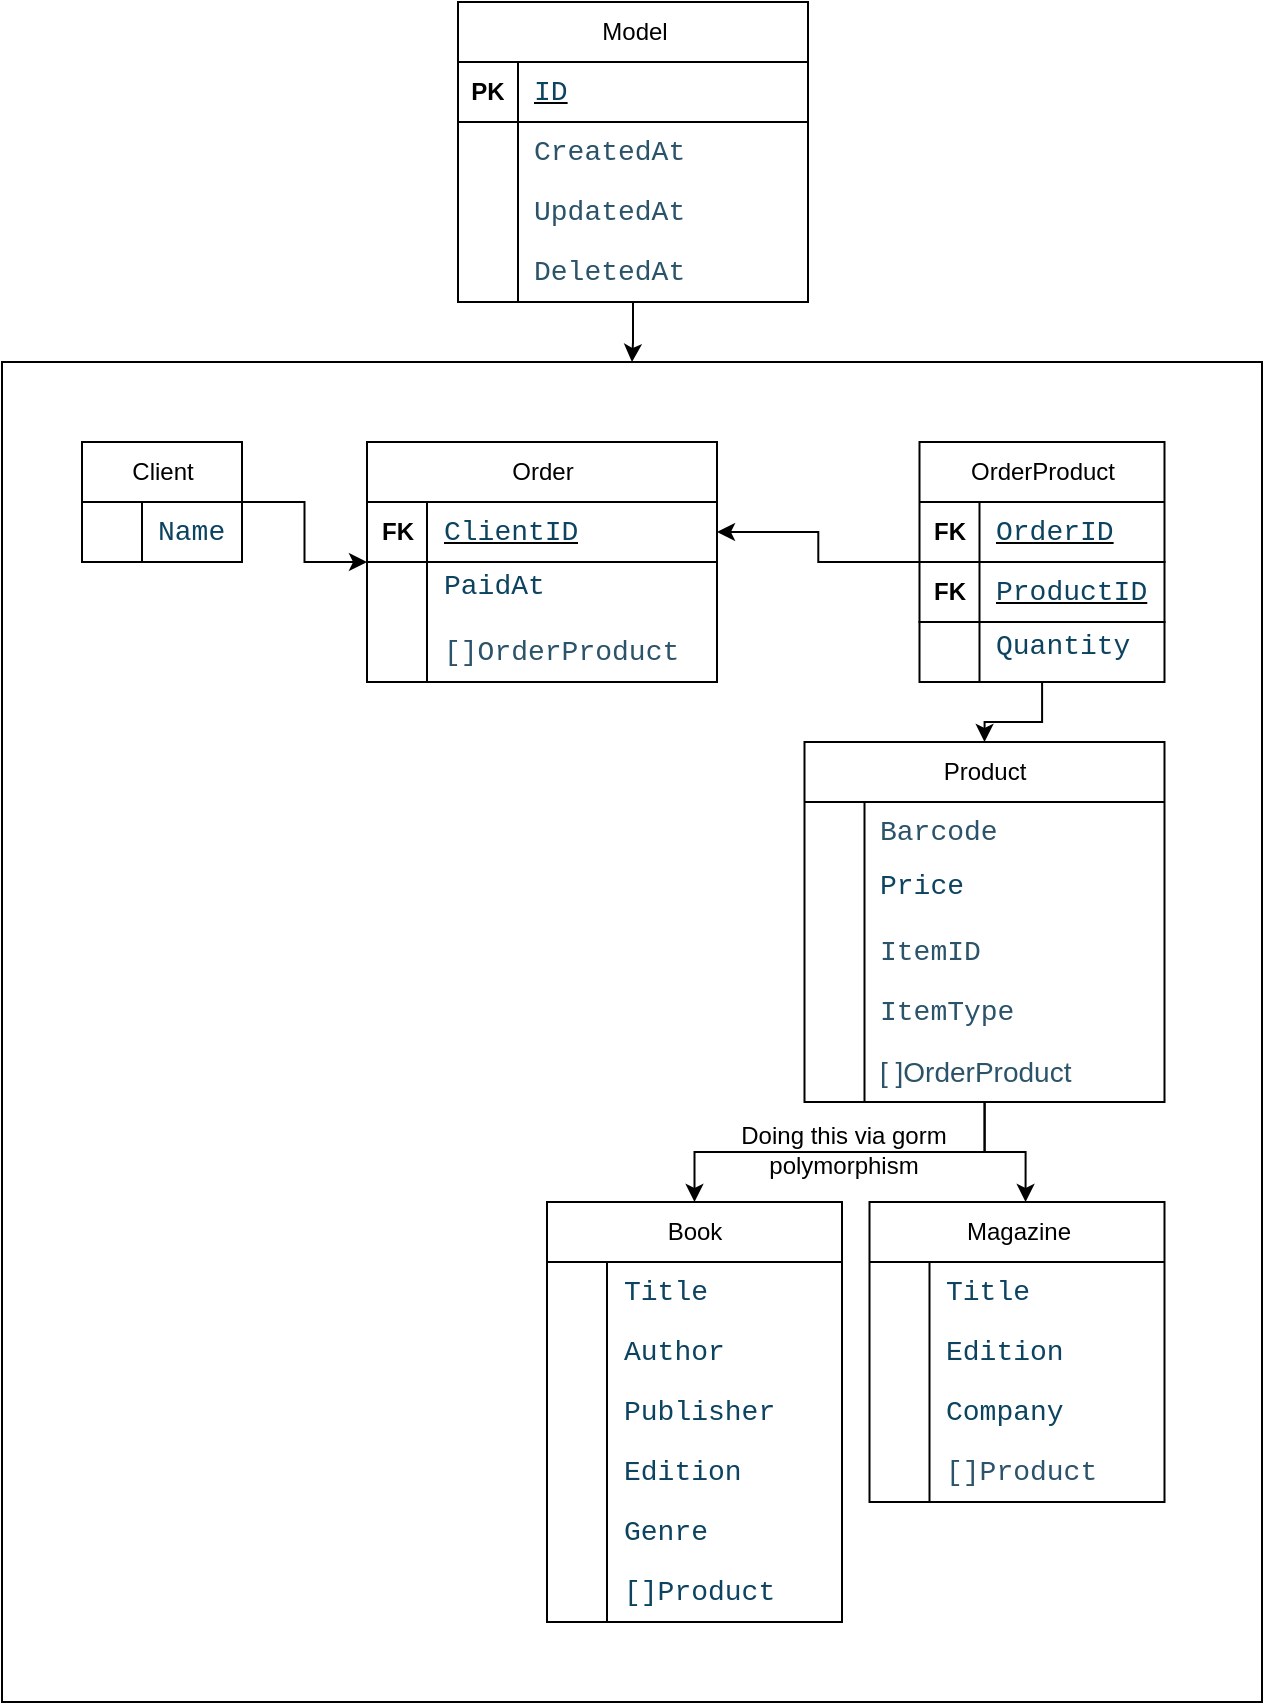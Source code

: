 <mxfile version="28.0.7">
  <diagram name="Page-1" id="Ct9idWwbH_BXz3LimVxh">
    <mxGraphModel grid="1" page="1" gridSize="10" guides="1" tooltips="1" connect="0" arrows="1" fold="1" pageScale="1" pageWidth="850" pageHeight="1100" math="0" shadow="0">
      <root>
        <mxCell id="0" />
        <mxCell id="1" parent="0" />
        <mxCell id="FSTvZLZT1JtWRTk_z4Pj-20" value="" style="rounded=0;whiteSpace=wrap;html=1;" vertex="1" parent="1">
          <mxGeometry x="110" y="220" width="630" height="670" as="geometry" />
        </mxCell>
        <mxCell id="L0QpSJm78Vm_rA86w4UC-133" style="edgeStyle=orthogonalEdgeStyle;rounded=0;orthogonalLoop=1;jettySize=auto;html=1;" edge="1" parent="1" source="L0QpSJm78Vm_rA86w4UC-2" target="L0QpSJm78Vm_rA86w4UC-62">
          <mxGeometry relative="1" as="geometry" />
        </mxCell>
        <mxCell id="L0QpSJm78Vm_rA86w4UC-2" value="&lt;span style=&quot;font-weight: 400; text-wrap-mode: wrap;&quot;&gt;Client&lt;/span&gt;" style="shape=table;startSize=30;container=1;collapsible=1;childLayout=tableLayout;fixedRows=1;rowLines=0;fontStyle=1;align=center;resizeLast=1;html=1;" vertex="1" parent="1">
          <mxGeometry x="150" y="260" width="80" height="60" as="geometry" />
        </mxCell>
        <mxCell id="L0QpSJm78Vm_rA86w4UC-6" value="" style="shape=tableRow;horizontal=0;startSize=0;swimlaneHead=0;swimlaneBody=0;fillColor=none;collapsible=0;dropTarget=0;points=[[0,0.5],[1,0.5]];portConstraint=eastwest;top=0;left=0;right=0;bottom=0;" vertex="1" parent="L0QpSJm78Vm_rA86w4UC-2">
          <mxGeometry y="30" width="80" height="30" as="geometry" />
        </mxCell>
        <mxCell id="L0QpSJm78Vm_rA86w4UC-7" value="" style="shape=partialRectangle;connectable=0;fillColor=none;top=0;left=0;bottom=0;right=0;editable=1;overflow=hidden;whiteSpace=wrap;html=1;" vertex="1" parent="L0QpSJm78Vm_rA86w4UC-6">
          <mxGeometry width="30" height="30" as="geometry">
            <mxRectangle width="30" height="30" as="alternateBounds" />
          </mxGeometry>
        </mxCell>
        <mxCell id="L0QpSJm78Vm_rA86w4UC-8" value="&lt;span&gt;&lt;span style=&quot;font-family: Consolas, &amp;quot;Courier New&amp;quot;, monospace; font-size: 14px; white-space: pre; color: rgb(156, 220, 254);&quot;&gt;&lt;font style=&quot;color: rgb(12, 67, 96);&quot;&gt;Name&lt;/font&gt;&lt;/span&gt;&lt;/span&gt;" style="shape=partialRectangle;connectable=0;fillColor=none;top=0;left=0;bottom=0;right=0;align=left;spacingLeft=6;overflow=hidden;whiteSpace=wrap;html=1;" vertex="1" parent="L0QpSJm78Vm_rA86w4UC-6">
          <mxGeometry x="30" width="50" height="30" as="geometry">
            <mxRectangle width="50" height="30" as="alternateBounds" />
          </mxGeometry>
        </mxCell>
        <mxCell id="nJIS8TTzF9_8jRbYI_bg-1" style="edgeStyle=orthogonalEdgeStyle;rounded=0;orthogonalLoop=1;jettySize=auto;html=1;" edge="1" parent="1" source="L0QpSJm78Vm_rA86w4UC-16" target="L0QpSJm78Vm_rA86w4UC-100">
          <mxGeometry relative="1" as="geometry" />
        </mxCell>
        <mxCell id="L0QpSJm78Vm_rA86w4UC-16" value="&lt;span style=&quot;font-weight: 400; text-wrap-mode: wrap;&quot;&gt;Product&lt;/span&gt;" style="shape=table;startSize=30;container=1;collapsible=1;childLayout=tableLayout;fixedRows=1;rowLines=0;fontStyle=1;align=center;resizeLast=1;html=1;" vertex="1" parent="1">
          <mxGeometry x="511.25" y="410" width="180" height="180.0" as="geometry" />
        </mxCell>
        <mxCell id="L0QpSJm78Vm_rA86w4UC-175" value="" style="shape=tableRow;horizontal=0;startSize=0;swimlaneHead=0;swimlaneBody=0;fillColor=none;collapsible=0;dropTarget=0;points=[[0,0.5],[1,0.5]];portConstraint=eastwest;top=0;left=0;right=0;bottom=0;" vertex="1" parent="L0QpSJm78Vm_rA86w4UC-16">
          <mxGeometry y="30" width="180" height="30" as="geometry" />
        </mxCell>
        <mxCell id="L0QpSJm78Vm_rA86w4UC-176" value="" style="shape=partialRectangle;connectable=0;fillColor=none;top=0;left=0;bottom=0;right=0;editable=1;overflow=hidden;whiteSpace=wrap;html=1;" vertex="1" parent="L0QpSJm78Vm_rA86w4UC-175">
          <mxGeometry width="30" height="30" as="geometry">
            <mxRectangle width="30" height="30" as="alternateBounds" />
          </mxGeometry>
        </mxCell>
        <mxCell id="L0QpSJm78Vm_rA86w4UC-177" value="&lt;div style=&quot;font-family: Consolas, &amp;quot;Courier New&amp;quot;, monospace; font-size: 14px; white-space: pre; line-height: 19px; --darkreader-inline-color: light-dark(#a6a199, #67625b);&quot; data-darkreader-inline-color=&quot;&quot;&gt;&lt;font style=&quot;color: light-dark(rgb(43, 83, 105), rgb(149, 196, 221));&quot;&gt;Barcode&lt;/font&gt;&lt;/div&gt;" style="shape=partialRectangle;connectable=0;fillColor=none;top=0;left=0;bottom=0;right=0;align=left;spacingLeft=6;overflow=hidden;whiteSpace=wrap;html=1;" vertex="1" parent="L0QpSJm78Vm_rA86w4UC-175">
          <mxGeometry x="30" width="150" height="30" as="geometry">
            <mxRectangle width="150" height="30" as="alternateBounds" />
          </mxGeometry>
        </mxCell>
        <mxCell id="P-bTkRn5wozF6rPiBzLM-10" value="" style="shape=tableRow;horizontal=0;startSize=0;swimlaneHead=0;swimlaneBody=0;fillColor=none;collapsible=0;dropTarget=0;points=[[0,0.5],[1,0.5]];portConstraint=eastwest;top=0;left=0;right=0;bottom=0;" vertex="1" parent="L0QpSJm78Vm_rA86w4UC-16">
          <mxGeometry y="60" width="180" height="30" as="geometry" />
        </mxCell>
        <mxCell id="P-bTkRn5wozF6rPiBzLM-11" value="" style="shape=partialRectangle;connectable=0;fillColor=none;top=0;left=0;bottom=0;right=0;editable=1;overflow=hidden;whiteSpace=wrap;html=1;" vertex="1" parent="P-bTkRn5wozF6rPiBzLM-10">
          <mxGeometry width="30" height="30" as="geometry">
            <mxRectangle width="30" height="30" as="alternateBounds" />
          </mxGeometry>
        </mxCell>
        <mxCell id="P-bTkRn5wozF6rPiBzLM-12" value="&lt;div style=&quot;font-family: Consolas, &amp;quot;Courier New&amp;quot;, monospace; font-size: 14px; white-space: pre; line-height: 19px; --darkreader-inline-color: light-dark(#a6a199, #67625b);&quot; data-darkreader-inline-color=&quot;&quot;&gt;&lt;span style=&quot;--darkreader-inline-color: light-dark(#6cd7c1, #025e4b);&quot; data-darkreader-inline-color=&quot;&quot;&gt;&lt;font style=&quot;color: rgb(12, 67, 96);&quot;&gt;Price&lt;/font&gt;&lt;/span&gt;&lt;/div&gt;&lt;div&gt;&lt;span style=&quot;--darkreader-inline-color: light-dark(#a27764, #9f7a6a);&quot; data-darkreader-inline-color=&quot;&quot;&gt;&lt;font style=&quot;color: light-dark(rgb(145, 93, 71), rgb(206, 145, 120));&quot;&gt;&lt;br&gt;&lt;/font&gt;&lt;/span&gt;&lt;/div&gt;" style="shape=partialRectangle;connectable=0;fillColor=none;top=0;left=0;bottom=0;right=0;align=left;spacingLeft=6;overflow=hidden;whiteSpace=wrap;html=1;" vertex="1" parent="P-bTkRn5wozF6rPiBzLM-10">
          <mxGeometry x="30" width="150" height="30" as="geometry">
            <mxRectangle width="150" height="30" as="alternateBounds" />
          </mxGeometry>
        </mxCell>
        <mxCell id="nJIS8TTzF9_8jRbYI_bg-10" value="" style="shape=tableRow;horizontal=0;startSize=0;swimlaneHead=0;swimlaneBody=0;fillColor=none;collapsible=0;dropTarget=0;points=[[0,0.5],[1,0.5]];portConstraint=eastwest;top=0;left=0;right=0;bottom=0;" vertex="1" parent="L0QpSJm78Vm_rA86w4UC-16">
          <mxGeometry y="90" width="180" height="30" as="geometry" />
        </mxCell>
        <mxCell id="nJIS8TTzF9_8jRbYI_bg-11" value="" style="shape=partialRectangle;connectable=0;fillColor=none;top=0;left=0;bottom=0;right=0;editable=1;overflow=hidden;whiteSpace=wrap;html=1;" vertex="1" parent="nJIS8TTzF9_8jRbYI_bg-10">
          <mxGeometry width="30" height="30" as="geometry">
            <mxRectangle width="30" height="30" as="alternateBounds" />
          </mxGeometry>
        </mxCell>
        <mxCell id="nJIS8TTzF9_8jRbYI_bg-12" value="&lt;div style=&quot;font-family: Consolas, &amp;quot;Courier New&amp;quot;, monospace; font-size: 14px; white-space: pre; line-height: 19px; --darkreader-inline-color: light-dark(#a6a199, #67625b);&quot; data-darkreader-inline-color=&quot;&quot;&gt;&lt;font style=&quot;color: light-dark(rgb(43, 83, 105), rgb(149, 196, 221));&quot;&gt;ItemID&lt;/font&gt;&lt;/div&gt;" style="shape=partialRectangle;connectable=0;fillColor=none;top=0;left=0;bottom=0;right=0;align=left;spacingLeft=6;overflow=hidden;whiteSpace=wrap;html=1;" vertex="1" parent="nJIS8TTzF9_8jRbYI_bg-10">
          <mxGeometry x="30" width="150" height="30" as="geometry">
            <mxRectangle width="150" height="30" as="alternateBounds" />
          </mxGeometry>
        </mxCell>
        <mxCell id="nJIS8TTzF9_8jRbYI_bg-13" value="" style="shape=tableRow;horizontal=0;startSize=0;swimlaneHead=0;swimlaneBody=0;fillColor=none;collapsible=0;dropTarget=0;points=[[0,0.5],[1,0.5]];portConstraint=eastwest;top=0;left=0;right=0;bottom=0;" vertex="1" parent="L0QpSJm78Vm_rA86w4UC-16">
          <mxGeometry y="120" width="180" height="30" as="geometry" />
        </mxCell>
        <mxCell id="nJIS8TTzF9_8jRbYI_bg-14" value="" style="shape=partialRectangle;connectable=0;fillColor=none;top=0;left=0;bottom=0;right=0;editable=1;overflow=hidden;whiteSpace=wrap;html=1;" vertex="1" parent="nJIS8TTzF9_8jRbYI_bg-13">
          <mxGeometry width="30" height="30" as="geometry">
            <mxRectangle width="30" height="30" as="alternateBounds" />
          </mxGeometry>
        </mxCell>
        <mxCell id="nJIS8TTzF9_8jRbYI_bg-15" value="&lt;div style=&quot;font-family: Consolas, &amp;quot;Courier New&amp;quot;, monospace; font-size: 14px; white-space: pre; line-height: 19px; --darkreader-inline-color: light-dark(#a6a199, #67625b);&quot; data-darkreader-inline-color=&quot;&quot;&gt;&lt;font style=&quot;color: light-dark(rgb(43, 83, 105), rgb(149, 196, 221));&quot;&gt;ItemType&lt;/font&gt;&lt;/div&gt;" style="shape=partialRectangle;connectable=0;fillColor=none;top=0;left=0;bottom=0;right=0;align=left;spacingLeft=6;overflow=hidden;whiteSpace=wrap;html=1;" vertex="1" parent="nJIS8TTzF9_8jRbYI_bg-13">
          <mxGeometry x="30" width="150" height="30" as="geometry">
            <mxRectangle width="150" height="30" as="alternateBounds" />
          </mxGeometry>
        </mxCell>
        <mxCell id="FSTvZLZT1JtWRTk_z4Pj-22" value="" style="shape=tableRow;horizontal=0;startSize=0;swimlaneHead=0;swimlaneBody=0;fillColor=none;collapsible=0;dropTarget=0;points=[[0,0.5],[1,0.5]];portConstraint=eastwest;top=0;left=0;right=0;bottom=0;" vertex="1" parent="L0QpSJm78Vm_rA86w4UC-16">
          <mxGeometry y="150" width="180" height="30" as="geometry" />
        </mxCell>
        <mxCell id="FSTvZLZT1JtWRTk_z4Pj-23" value="" style="shape=partialRectangle;connectable=0;fillColor=none;top=0;left=0;bottom=0;right=0;editable=1;overflow=hidden;whiteSpace=wrap;html=1;" vertex="1" parent="FSTvZLZT1JtWRTk_z4Pj-22">
          <mxGeometry width="30" height="30" as="geometry">
            <mxRectangle width="30" height="30" as="alternateBounds" />
          </mxGeometry>
        </mxCell>
        <mxCell id="FSTvZLZT1JtWRTk_z4Pj-24" value="&lt;font style=&quot;color: light-dark(rgb(43, 83, 105), rgb(149, 196, 221)); font-size: 14px;&quot;&gt;[ ]OrderProduct&lt;/font&gt;" style="shape=partialRectangle;connectable=0;fillColor=none;top=0;left=0;bottom=0;right=0;align=left;spacingLeft=6;overflow=hidden;whiteSpace=wrap;html=1;" vertex="1" parent="FSTvZLZT1JtWRTk_z4Pj-22">
          <mxGeometry x="30" width="150" height="30" as="geometry">
            <mxRectangle width="150" height="30" as="alternateBounds" />
          </mxGeometry>
        </mxCell>
        <mxCell id="L0QpSJm78Vm_rA86w4UC-137" style="edgeStyle=orthogonalEdgeStyle;rounded=0;orthogonalLoop=1;jettySize=auto;html=1;entryX=0.5;entryY=0;entryDx=0;entryDy=0;" edge="1" parent="1" source="L0QpSJm78Vm_rA86w4UC-26" target="L0QpSJm78Vm_rA86w4UC-16">
          <mxGeometry relative="1" as="geometry" />
        </mxCell>
        <mxCell id="L0QpSJm78Vm_rA86w4UC-173" style="edgeStyle=orthogonalEdgeStyle;rounded=0;orthogonalLoop=1;jettySize=auto;html=1;entryX=1;entryY=0.5;entryDx=0;entryDy=0;" edge="1" parent="1" source="L0QpSJm78Vm_rA86w4UC-26" target="L0QpSJm78Vm_rA86w4UC-69">
          <mxGeometry relative="1" as="geometry" />
        </mxCell>
        <mxCell id="L0QpSJm78Vm_rA86w4UC-26" value="&lt;span style=&quot;font-weight: 400; text-wrap-mode: wrap;&quot;&gt;OrderProduct&lt;/span&gt;" style="shape=table;startSize=30;container=1;collapsible=1;childLayout=tableLayout;fixedRows=1;rowLines=0;fontStyle=1;align=center;resizeLast=1;html=1;" vertex="1" parent="1">
          <mxGeometry x="568.75" y="260" width="122.5" height="120" as="geometry" />
        </mxCell>
        <mxCell id="L0QpSJm78Vm_rA86w4UC-138" value="" style="shape=tableRow;horizontal=0;startSize=0;swimlaneHead=0;swimlaneBody=0;fillColor=none;collapsible=0;dropTarget=0;points=[[0,0.5],[1,0.5]];portConstraint=eastwest;top=0;left=0;right=0;bottom=1;" vertex="1" parent="L0QpSJm78Vm_rA86w4UC-26">
          <mxGeometry y="30" width="122.5" height="30" as="geometry" />
        </mxCell>
        <mxCell id="L0QpSJm78Vm_rA86w4UC-139" value="FK" style="shape=partialRectangle;connectable=0;fillColor=none;top=0;left=0;bottom=0;right=0;fontStyle=1;overflow=hidden;whiteSpace=wrap;html=1;" vertex="1" parent="L0QpSJm78Vm_rA86w4UC-138">
          <mxGeometry width="30" height="30" as="geometry">
            <mxRectangle width="30" height="30" as="alternateBounds" />
          </mxGeometry>
        </mxCell>
        <mxCell id="L0QpSJm78Vm_rA86w4UC-140" value="&lt;span style=&quot;font-weight: normal;&quot;&gt;&lt;span style=&quot;font-family: Consolas, &amp;quot;Courier New&amp;quot;, monospace; font-size: 14px; white-space: pre; --darkreader-inline-bgcolor: light-dark(#ffffff, #060707);&quot; data-darkreader-inline-bgcolor=&quot;&quot;&gt;&lt;font style=&quot;color: rgb(12, 67, 96); --darkreader-inline-color: light-dark(#78a5bd, #466d81);&quot; data-darkreader-inline-color=&quot;&quot;&gt;OrderID&lt;/font&gt;&lt;/span&gt;&lt;/span&gt;" style="shape=partialRectangle;connectable=0;fillColor=none;top=0;left=0;bottom=0;right=0;align=left;spacingLeft=6;fontStyle=5;overflow=hidden;whiteSpace=wrap;html=1;" vertex="1" parent="L0QpSJm78Vm_rA86w4UC-138">
          <mxGeometry x="30" width="92.5" height="30" as="geometry">
            <mxRectangle width="92.5" height="30" as="alternateBounds" />
          </mxGeometry>
        </mxCell>
        <mxCell id="L0QpSJm78Vm_rA86w4UC-142" value="" style="shape=tableRow;horizontal=0;startSize=0;swimlaneHead=0;swimlaneBody=0;fillColor=none;collapsible=0;dropTarget=0;points=[[0,0.5],[1,0.5]];portConstraint=eastwest;top=0;left=0;right=0;bottom=1;" vertex="1" parent="L0QpSJm78Vm_rA86w4UC-26">
          <mxGeometry y="60" width="122.5" height="30" as="geometry" />
        </mxCell>
        <mxCell id="L0QpSJm78Vm_rA86w4UC-143" value="FK" style="shape=partialRectangle;connectable=0;fillColor=none;top=0;left=0;bottom=0;right=0;fontStyle=1;overflow=hidden;whiteSpace=wrap;html=1;" vertex="1" parent="L0QpSJm78Vm_rA86w4UC-142">
          <mxGeometry width="30" height="30" as="geometry">
            <mxRectangle width="30" height="30" as="alternateBounds" />
          </mxGeometry>
        </mxCell>
        <mxCell id="L0QpSJm78Vm_rA86w4UC-144" value="&lt;span style=&quot;font-weight: normal;&quot;&gt;&lt;span style=&quot;font-family: Consolas, &amp;quot;Courier New&amp;quot;, monospace; font-size: 14px; white-space: pre; --darkreader-inline-bgcolor: light-dark(#ffffff, #060707);&quot; data-darkreader-inline-bgcolor=&quot;&quot;&gt;&lt;font style=&quot;color: rgb(12, 67, 96); --darkreader-inline-color: light-dark(#78a5bd, #466d81);&quot; data-darkreader-inline-color=&quot;&quot;&gt;ProductID&lt;/font&gt;&lt;/span&gt;&lt;/span&gt;" style="shape=partialRectangle;connectable=0;fillColor=none;top=0;left=0;bottom=0;right=0;align=left;spacingLeft=6;fontStyle=5;overflow=hidden;whiteSpace=wrap;html=1;" vertex="1" parent="L0QpSJm78Vm_rA86w4UC-142">
          <mxGeometry x="30" width="92.5" height="30" as="geometry">
            <mxRectangle width="92.5" height="30" as="alternateBounds" />
          </mxGeometry>
        </mxCell>
        <mxCell id="L0QpSJm78Vm_rA86w4UC-30" value="" style="shape=tableRow;horizontal=0;startSize=0;swimlaneHead=0;swimlaneBody=0;fillColor=none;collapsible=0;dropTarget=0;points=[[0,0.5],[1,0.5]];portConstraint=eastwest;top=0;left=0;right=0;bottom=0;" vertex="1" parent="L0QpSJm78Vm_rA86w4UC-26">
          <mxGeometry y="90" width="122.5" height="30" as="geometry" />
        </mxCell>
        <mxCell id="L0QpSJm78Vm_rA86w4UC-31" value="" style="shape=partialRectangle;connectable=0;fillColor=none;top=0;left=0;bottom=0;right=0;editable=1;overflow=hidden;whiteSpace=wrap;html=1;" vertex="1" parent="L0QpSJm78Vm_rA86w4UC-30">
          <mxGeometry width="30" height="30" as="geometry">
            <mxRectangle width="30" height="30" as="alternateBounds" />
          </mxGeometry>
        </mxCell>
        <mxCell id="L0QpSJm78Vm_rA86w4UC-32" value="&lt;div style=&quot;font-family: Consolas, &amp;quot;Courier New&amp;quot;, monospace; font-size: 14px; white-space: pre; line-height: 19px; --darkreader-inline-color: light-dark(#a6a199, #67625b);&quot; data-darkreader-inline-color=&quot;&quot;&gt;&lt;font style=&quot;color: rgb(12, 67, 96);&quot;&gt;Quantity&lt;/font&gt;&lt;/div&gt;&lt;div&gt;&lt;span style=&quot;--darkreader-inline-color: light-dark(#a27764, #9f7a6a);&quot; data-darkreader-inline-color=&quot;&quot;&gt;&lt;font style=&quot;color: light-dark(rgb(145, 93, 71), rgb(206, 145, 120));&quot;&gt;&lt;br&gt;&lt;/font&gt;&lt;/span&gt;&lt;/div&gt;" style="shape=partialRectangle;connectable=0;fillColor=none;top=0;left=0;bottom=0;right=0;align=left;spacingLeft=6;overflow=hidden;whiteSpace=wrap;html=1;" vertex="1" parent="L0QpSJm78Vm_rA86w4UC-30">
          <mxGeometry x="30" width="92.5" height="30" as="geometry">
            <mxRectangle width="92.5" height="30" as="alternateBounds" />
          </mxGeometry>
        </mxCell>
        <mxCell id="L0QpSJm78Vm_rA86w4UC-62" value="&lt;span style=&quot;font-weight: 400; text-wrap-mode: wrap;&quot;&gt;Order&lt;/span&gt;" style="shape=table;startSize=30;container=1;collapsible=1;childLayout=tableLayout;fixedRows=1;rowLines=0;fontStyle=1;align=center;resizeLast=1;html=1;" vertex="1" parent="1">
          <mxGeometry x="292.5" y="260" width="175" height="120" as="geometry" />
        </mxCell>
        <mxCell id="L0QpSJm78Vm_rA86w4UC-69" value="" style="shape=tableRow;horizontal=0;startSize=0;swimlaneHead=0;swimlaneBody=0;fillColor=none;collapsible=0;dropTarget=0;points=[[0,0.5],[1,0.5]];portConstraint=eastwest;top=0;left=0;right=0;bottom=1;" vertex="1" parent="L0QpSJm78Vm_rA86w4UC-62">
          <mxGeometry y="30" width="175" height="30" as="geometry" />
        </mxCell>
        <mxCell id="L0QpSJm78Vm_rA86w4UC-70" value="FK" style="shape=partialRectangle;connectable=0;fillColor=none;top=0;left=0;bottom=0;right=0;fontStyle=1;overflow=hidden;whiteSpace=wrap;html=1;" vertex="1" parent="L0QpSJm78Vm_rA86w4UC-69">
          <mxGeometry width="30" height="30" as="geometry">
            <mxRectangle width="30" height="30" as="alternateBounds" />
          </mxGeometry>
        </mxCell>
        <mxCell id="L0QpSJm78Vm_rA86w4UC-71" value="&lt;span style=&quot;font-weight: normal;&quot;&gt;&lt;span style=&quot;font-family: Consolas, &amp;quot;Courier New&amp;quot;, monospace; font-size: 14px; white-space: pre; --darkreader-inline-bgcolor: light-dark(#ffffff, #060707);&quot; data-darkreader-inline-bgcolor=&quot;&quot;&gt;&lt;font style=&quot;color: rgb(12, 67, 96); --darkreader-inline-color: light-dark(#78a5bd, #466d81);&quot; data-darkreader-inline-color=&quot;&quot;&gt;ClientID&lt;/font&gt;&lt;/span&gt;&lt;/span&gt;" style="shape=partialRectangle;connectable=0;fillColor=none;top=0;left=0;bottom=0;right=0;align=left;spacingLeft=6;fontStyle=5;overflow=hidden;whiteSpace=wrap;html=1;" vertex="1" parent="L0QpSJm78Vm_rA86w4UC-69">
          <mxGeometry x="30" width="145" height="30" as="geometry">
            <mxRectangle width="145" height="30" as="alternateBounds" />
          </mxGeometry>
        </mxCell>
        <mxCell id="L0QpSJm78Vm_rA86w4UC-75" value="" style="shape=tableRow;horizontal=0;startSize=0;swimlaneHead=0;swimlaneBody=0;fillColor=none;collapsible=0;dropTarget=0;points=[[0,0.5],[1,0.5]];portConstraint=eastwest;top=0;left=0;right=0;bottom=0;" vertex="1" parent="L0QpSJm78Vm_rA86w4UC-62">
          <mxGeometry y="60" width="175" height="30" as="geometry" />
        </mxCell>
        <mxCell id="L0QpSJm78Vm_rA86w4UC-76" value="" style="shape=partialRectangle;connectable=0;fillColor=none;top=0;left=0;bottom=0;right=0;editable=1;overflow=hidden;whiteSpace=wrap;html=1;" vertex="1" parent="L0QpSJm78Vm_rA86w4UC-75">
          <mxGeometry width="30" height="30" as="geometry">
            <mxRectangle width="30" height="30" as="alternateBounds" />
          </mxGeometry>
        </mxCell>
        <mxCell id="L0QpSJm78Vm_rA86w4UC-77" value="&lt;div style=&quot;font-family: Consolas, &amp;quot;Courier New&amp;quot;, monospace; font-size: 14px; white-space: pre; line-height: 19px; --darkreader-inline-color: light-dark(#a6a199, #67625b);&quot; data-darkreader-inline-color=&quot;&quot;&gt;&lt;font style=&quot;color: rgb(12, 67, 96);&quot;&gt;PaidAt&lt;/font&gt;&lt;/div&gt;&lt;div&gt;&lt;span style=&quot;--darkreader-inline-color: light-dark(#a27764, #9f7a6a);&quot; data-darkreader-inline-color=&quot;&quot;&gt;&lt;font style=&quot;color: light-dark(rgb(145, 93, 71), rgb(206, 145, 120));&quot;&gt;&lt;br&gt;&lt;/font&gt;&lt;/span&gt;&lt;/div&gt;" style="shape=partialRectangle;connectable=0;fillColor=none;top=0;left=0;bottom=0;right=0;align=left;spacingLeft=6;overflow=hidden;whiteSpace=wrap;html=1;" vertex="1" parent="L0QpSJm78Vm_rA86w4UC-75">
          <mxGeometry x="30" width="145" height="30" as="geometry">
            <mxRectangle width="145" height="30" as="alternateBounds" />
          </mxGeometry>
        </mxCell>
        <mxCell id="nJIS8TTzF9_8jRbYI_bg-49" value="" style="shape=tableRow;horizontal=0;startSize=0;swimlaneHead=0;swimlaneBody=0;fillColor=none;collapsible=0;dropTarget=0;points=[[0,0.5],[1,0.5]];portConstraint=eastwest;top=0;left=0;right=0;bottom=0;" vertex="1" parent="L0QpSJm78Vm_rA86w4UC-62">
          <mxGeometry y="90" width="175" height="30" as="geometry" />
        </mxCell>
        <mxCell id="nJIS8TTzF9_8jRbYI_bg-50" value="" style="shape=partialRectangle;connectable=0;fillColor=none;top=0;left=0;bottom=0;right=0;editable=1;overflow=hidden;whiteSpace=wrap;html=1;" vertex="1" parent="nJIS8TTzF9_8jRbYI_bg-49">
          <mxGeometry width="30" height="30" as="geometry">
            <mxRectangle width="30" height="30" as="alternateBounds" />
          </mxGeometry>
        </mxCell>
        <mxCell id="nJIS8TTzF9_8jRbYI_bg-51" value="&lt;div style=&quot;font-family: Consolas, &amp;quot;Courier New&amp;quot;, monospace; font-size: 14px; white-space: pre; line-height: 19px; --darkreader-inline-color: light-dark(#a6a199, #67625b);&quot; data-darkreader-inline-color=&quot;&quot;&gt;&lt;font style=&quot;color: light-dark(rgb(43, 83, 105), rgb(149, 196, 221));&quot;&gt;[]OrderProduct&lt;/font&gt;&lt;/div&gt;" style="shape=partialRectangle;connectable=0;fillColor=none;top=0;left=0;bottom=0;right=0;align=left;spacingLeft=6;overflow=hidden;whiteSpace=wrap;html=1;" vertex="1" parent="nJIS8TTzF9_8jRbYI_bg-49">
          <mxGeometry x="30" width="145" height="30" as="geometry">
            <mxRectangle width="145" height="30" as="alternateBounds" />
          </mxGeometry>
        </mxCell>
        <mxCell id="L0QpSJm78Vm_rA86w4UC-100" value="&lt;span style=&quot;font-weight: 400; text-wrap-mode: wrap;&quot;&gt;Book&lt;/span&gt;" style="shape=table;startSize=30;container=1;collapsible=1;childLayout=tableLayout;fixedRows=1;rowLines=0;fontStyle=1;align=center;resizeLast=1;html=1;" vertex="1" parent="1">
          <mxGeometry x="382.5" y="640" width="147.5" height="210" as="geometry" />
        </mxCell>
        <mxCell id="L0QpSJm78Vm_rA86w4UC-107" value="" style="shape=tableRow;horizontal=0;startSize=0;swimlaneHead=0;swimlaneBody=0;fillColor=none;collapsible=0;dropTarget=0;points=[[0,0.5],[1,0.5]];portConstraint=eastwest;top=0;left=0;right=0;bottom=0;" vertex="1" parent="L0QpSJm78Vm_rA86w4UC-100">
          <mxGeometry y="30" width="147.5" height="30" as="geometry" />
        </mxCell>
        <mxCell id="L0QpSJm78Vm_rA86w4UC-108" value="" style="shape=partialRectangle;connectable=0;fillColor=none;top=0;left=0;bottom=0;right=0;editable=1;overflow=hidden;whiteSpace=wrap;html=1;" vertex="1" parent="L0QpSJm78Vm_rA86w4UC-107">
          <mxGeometry width="30" height="30" as="geometry">
            <mxRectangle width="30" height="30" as="alternateBounds" />
          </mxGeometry>
        </mxCell>
        <mxCell id="L0QpSJm78Vm_rA86w4UC-109" value="&lt;span&gt;&lt;span style=&quot;font-family: Consolas, &amp;quot;Courier New&amp;quot;, monospace; font-size: 14px; white-space: pre; color: rgb(156, 220, 254);&quot;&gt;&lt;font style=&quot;color: rgb(12, 67, 96);&quot;&gt;Title&lt;/font&gt;&lt;/span&gt;&lt;/span&gt;" style="shape=partialRectangle;connectable=0;fillColor=none;top=0;left=0;bottom=0;right=0;align=left;spacingLeft=6;overflow=hidden;whiteSpace=wrap;html=1;" vertex="1" parent="L0QpSJm78Vm_rA86w4UC-107">
          <mxGeometry x="30" width="117.5" height="30" as="geometry">
            <mxRectangle width="117.5" height="30" as="alternateBounds" />
          </mxGeometry>
        </mxCell>
        <mxCell id="P-bTkRn5wozF6rPiBzLM-1" value="" style="shape=tableRow;horizontal=0;startSize=0;swimlaneHead=0;swimlaneBody=0;fillColor=none;collapsible=0;dropTarget=0;points=[[0,0.5],[1,0.5]];portConstraint=eastwest;top=0;left=0;right=0;bottom=0;" vertex="1" parent="L0QpSJm78Vm_rA86w4UC-100">
          <mxGeometry y="60" width="147.5" height="30" as="geometry" />
        </mxCell>
        <mxCell id="P-bTkRn5wozF6rPiBzLM-2" value="" style="shape=partialRectangle;connectable=0;fillColor=none;top=0;left=0;bottom=0;right=0;editable=1;overflow=hidden;whiteSpace=wrap;html=1;" vertex="1" parent="P-bTkRn5wozF6rPiBzLM-1">
          <mxGeometry width="30" height="30" as="geometry">
            <mxRectangle width="30" height="30" as="alternateBounds" />
          </mxGeometry>
        </mxCell>
        <mxCell id="P-bTkRn5wozF6rPiBzLM-3" value="&lt;span&gt;&lt;span style=&quot;font-family: Consolas, &amp;quot;Courier New&amp;quot;, monospace; font-size: 14px; white-space: pre; color: rgb(156, 220, 254);&quot;&gt;&lt;font style=&quot;color: rgb(12, 67, 96);&quot;&gt;Author&lt;/font&gt;&lt;/span&gt;&lt;/span&gt;" style="shape=partialRectangle;connectable=0;fillColor=none;top=0;left=0;bottom=0;right=0;align=left;spacingLeft=6;overflow=hidden;whiteSpace=wrap;html=1;" vertex="1" parent="P-bTkRn5wozF6rPiBzLM-1">
          <mxGeometry x="30" width="117.5" height="30" as="geometry">
            <mxRectangle width="117.5" height="30" as="alternateBounds" />
          </mxGeometry>
        </mxCell>
        <mxCell id="L0QpSJm78Vm_rA86w4UC-188" value="" style="shape=tableRow;horizontal=0;startSize=0;swimlaneHead=0;swimlaneBody=0;fillColor=none;collapsible=0;dropTarget=0;points=[[0,0.5],[1,0.5]];portConstraint=eastwest;top=0;left=0;right=0;bottom=0;" vertex="1" parent="L0QpSJm78Vm_rA86w4UC-100">
          <mxGeometry y="90" width="147.5" height="30" as="geometry" />
        </mxCell>
        <mxCell id="L0QpSJm78Vm_rA86w4UC-189" value="" style="shape=partialRectangle;connectable=0;fillColor=none;top=0;left=0;bottom=0;right=0;editable=1;overflow=hidden;whiteSpace=wrap;html=1;" vertex="1" parent="L0QpSJm78Vm_rA86w4UC-188">
          <mxGeometry width="30" height="30" as="geometry">
            <mxRectangle width="30" height="30" as="alternateBounds" />
          </mxGeometry>
        </mxCell>
        <mxCell id="L0QpSJm78Vm_rA86w4UC-190" value="&lt;span&gt;&lt;span style=&quot;font-family: Consolas, &amp;quot;Courier New&amp;quot;, monospace; font-size: 14px; white-space: pre; color: rgb(156, 220, 254);&quot;&gt;&lt;font style=&quot;color: rgb(12, 67, 96);&quot;&gt;Publisher&lt;/font&gt;&lt;/span&gt;&lt;/span&gt;" style="shape=partialRectangle;connectable=0;fillColor=none;top=0;left=0;bottom=0;right=0;align=left;spacingLeft=6;overflow=hidden;whiteSpace=wrap;html=1;" vertex="1" parent="L0QpSJm78Vm_rA86w4UC-188">
          <mxGeometry x="30" width="117.5" height="30" as="geometry">
            <mxRectangle width="117.5" height="30" as="alternateBounds" />
          </mxGeometry>
        </mxCell>
        <mxCell id="nJIS8TTzF9_8jRbYI_bg-6" value="" style="shape=tableRow;horizontal=0;startSize=0;swimlaneHead=0;swimlaneBody=0;fillColor=none;collapsible=0;dropTarget=0;points=[[0,0.5],[1,0.5]];portConstraint=eastwest;top=0;left=0;right=0;bottom=0;" vertex="1" parent="L0QpSJm78Vm_rA86w4UC-100">
          <mxGeometry y="120" width="147.5" height="30" as="geometry" />
        </mxCell>
        <mxCell id="nJIS8TTzF9_8jRbYI_bg-7" value="" style="shape=partialRectangle;connectable=0;fillColor=none;top=0;left=0;bottom=0;right=0;editable=1;overflow=hidden;whiteSpace=wrap;html=1;" vertex="1" parent="nJIS8TTzF9_8jRbYI_bg-6">
          <mxGeometry width="30" height="30" as="geometry">
            <mxRectangle width="30" height="30" as="alternateBounds" />
          </mxGeometry>
        </mxCell>
        <mxCell id="nJIS8TTzF9_8jRbYI_bg-8" value="&lt;span&gt;&lt;span style=&quot;font-family: Consolas, &amp;quot;Courier New&amp;quot;, monospace; font-size: 14px; white-space: pre; color: rgb(156, 220, 254);&quot;&gt;&lt;font style=&quot;color: rgb(12, 67, 96);&quot;&gt;Edition&lt;/font&gt;&lt;/span&gt;&lt;/span&gt;" style="shape=partialRectangle;connectable=0;fillColor=none;top=0;left=0;bottom=0;right=0;align=left;spacingLeft=6;overflow=hidden;whiteSpace=wrap;html=1;" vertex="1" parent="nJIS8TTzF9_8jRbYI_bg-6">
          <mxGeometry x="30" width="117.5" height="30" as="geometry">
            <mxRectangle width="117.5" height="30" as="alternateBounds" />
          </mxGeometry>
        </mxCell>
        <mxCell id="L0QpSJm78Vm_rA86w4UC-194" value="" style="shape=tableRow;horizontal=0;startSize=0;swimlaneHead=0;swimlaneBody=0;fillColor=none;collapsible=0;dropTarget=0;points=[[0,0.5],[1,0.5]];portConstraint=eastwest;top=0;left=0;right=0;bottom=0;" vertex="1" parent="L0QpSJm78Vm_rA86w4UC-100">
          <mxGeometry y="150" width="147.5" height="30" as="geometry" />
        </mxCell>
        <mxCell id="L0QpSJm78Vm_rA86w4UC-195" value="" style="shape=partialRectangle;connectable=0;fillColor=none;top=0;left=0;bottom=0;right=0;editable=1;overflow=hidden;whiteSpace=wrap;html=1;" vertex="1" parent="L0QpSJm78Vm_rA86w4UC-194">
          <mxGeometry width="30" height="30" as="geometry">
            <mxRectangle width="30" height="30" as="alternateBounds" />
          </mxGeometry>
        </mxCell>
        <mxCell id="L0QpSJm78Vm_rA86w4UC-196" value="&lt;span&gt;&lt;span style=&quot;font-family: Consolas, &amp;quot;Courier New&amp;quot;, monospace; font-size: 14px; white-space: pre; color: rgb(156, 220, 254);&quot;&gt;&lt;font style=&quot;color: rgb(12, 67, 96);&quot;&gt;Genre&lt;/font&gt;&lt;/span&gt;&lt;/span&gt;" style="shape=partialRectangle;connectable=0;fillColor=none;top=0;left=0;bottom=0;right=0;align=left;spacingLeft=6;overflow=hidden;whiteSpace=wrap;html=1;" vertex="1" parent="L0QpSJm78Vm_rA86w4UC-194">
          <mxGeometry x="30" width="117.5" height="30" as="geometry">
            <mxRectangle width="117.5" height="30" as="alternateBounds" />
          </mxGeometry>
        </mxCell>
        <mxCell id="nJIS8TTzF9_8jRbYI_bg-16" value="" style="shape=tableRow;horizontal=0;startSize=0;swimlaneHead=0;swimlaneBody=0;fillColor=none;collapsible=0;dropTarget=0;points=[[0,0.5],[1,0.5]];portConstraint=eastwest;top=0;left=0;right=0;bottom=0;" vertex="1" parent="L0QpSJm78Vm_rA86w4UC-100">
          <mxGeometry y="180" width="147.5" height="30" as="geometry" />
        </mxCell>
        <mxCell id="nJIS8TTzF9_8jRbYI_bg-17" value="" style="shape=partialRectangle;connectable=0;fillColor=none;top=0;left=0;bottom=0;right=0;editable=1;overflow=hidden;whiteSpace=wrap;html=1;" vertex="1" parent="nJIS8TTzF9_8jRbYI_bg-16">
          <mxGeometry width="30" height="30" as="geometry">
            <mxRectangle width="30" height="30" as="alternateBounds" />
          </mxGeometry>
        </mxCell>
        <mxCell id="nJIS8TTzF9_8jRbYI_bg-18" value="&lt;span&gt;&lt;span style=&quot;font-family: Consolas, &amp;quot;Courier New&amp;quot;, monospace; font-size: 14px; white-space: pre; color: rgb(156, 220, 254);&quot;&gt;&lt;font style=&quot;color: rgb(12, 67, 96);&quot;&gt;[]Product&lt;/font&gt;&lt;/span&gt;&lt;/span&gt;" style="shape=partialRectangle;connectable=0;fillColor=none;top=0;left=0;bottom=0;right=0;align=left;spacingLeft=6;overflow=hidden;whiteSpace=wrap;html=1;" vertex="1" parent="nJIS8TTzF9_8jRbYI_bg-16">
          <mxGeometry x="30" width="117.5" height="30" as="geometry">
            <mxRectangle width="117.5" height="30" as="alternateBounds" />
          </mxGeometry>
        </mxCell>
        <mxCell id="L0QpSJm78Vm_rA86w4UC-178" value="&lt;span style=&quot;font-weight: 400; text-wrap-mode: wrap;&quot;&gt;Magazine&lt;/span&gt;" style="shape=table;startSize=30;container=1;collapsible=1;childLayout=tableLayout;fixedRows=1;rowLines=0;fontStyle=1;align=center;resizeLast=1;html=1;" vertex="1" parent="1">
          <mxGeometry x="543.75" y="640" width="147.5" height="150" as="geometry" />
        </mxCell>
        <mxCell id="L0QpSJm78Vm_rA86w4UC-185" value="" style="shape=tableRow;horizontal=0;startSize=0;swimlaneHead=0;swimlaneBody=0;fillColor=none;collapsible=0;dropTarget=0;points=[[0,0.5],[1,0.5]];portConstraint=eastwest;top=0;left=0;right=0;bottom=0;" vertex="1" parent="L0QpSJm78Vm_rA86w4UC-178">
          <mxGeometry y="30" width="147.5" height="30" as="geometry" />
        </mxCell>
        <mxCell id="L0QpSJm78Vm_rA86w4UC-186" value="" style="shape=partialRectangle;connectable=0;fillColor=none;top=0;left=0;bottom=0;right=0;editable=1;overflow=hidden;whiteSpace=wrap;html=1;" vertex="1" parent="L0QpSJm78Vm_rA86w4UC-185">
          <mxGeometry width="30" height="30" as="geometry">
            <mxRectangle width="30" height="30" as="alternateBounds" />
          </mxGeometry>
        </mxCell>
        <mxCell id="L0QpSJm78Vm_rA86w4UC-187" value="&lt;span&gt;&lt;span style=&quot;font-family: Consolas, &amp;quot;Courier New&amp;quot;, monospace; font-size: 14px; white-space: pre; color: rgb(156, 220, 254);&quot;&gt;&lt;font style=&quot;color: rgb(12, 67, 96);&quot;&gt;Title&lt;/font&gt;&lt;/span&gt;&lt;/span&gt;" style="shape=partialRectangle;connectable=0;fillColor=none;top=0;left=0;bottom=0;right=0;align=left;spacingLeft=6;overflow=hidden;whiteSpace=wrap;html=1;" vertex="1" parent="L0QpSJm78Vm_rA86w4UC-185">
          <mxGeometry x="30" width="117.5" height="30" as="geometry">
            <mxRectangle width="117.5" height="30" as="alternateBounds" />
          </mxGeometry>
        </mxCell>
        <mxCell id="P-bTkRn5wozF6rPiBzLM-4" value="" style="shape=tableRow;horizontal=0;startSize=0;swimlaneHead=0;swimlaneBody=0;fillColor=none;collapsible=0;dropTarget=0;points=[[0,0.5],[1,0.5]];portConstraint=eastwest;top=0;left=0;right=0;bottom=0;" vertex="1" parent="L0QpSJm78Vm_rA86w4UC-178">
          <mxGeometry y="60" width="147.5" height="30" as="geometry" />
        </mxCell>
        <mxCell id="P-bTkRn5wozF6rPiBzLM-5" value="" style="shape=partialRectangle;connectable=0;fillColor=none;top=0;left=0;bottom=0;right=0;editable=1;overflow=hidden;whiteSpace=wrap;html=1;" vertex="1" parent="P-bTkRn5wozF6rPiBzLM-4">
          <mxGeometry width="30" height="30" as="geometry">
            <mxRectangle width="30" height="30" as="alternateBounds" />
          </mxGeometry>
        </mxCell>
        <mxCell id="P-bTkRn5wozF6rPiBzLM-6" value="&lt;span&gt;&lt;span style=&quot;font-family: Consolas, &amp;quot;Courier New&amp;quot;, monospace; font-size: 14px; white-space: pre; color: rgb(156, 220, 254);&quot;&gt;&lt;font style=&quot;color: rgb(12, 67, 96);&quot;&gt;Edition&lt;/font&gt;&lt;/span&gt;&lt;/span&gt;" style="shape=partialRectangle;connectable=0;fillColor=none;top=0;left=0;bottom=0;right=0;align=left;spacingLeft=6;overflow=hidden;whiteSpace=wrap;html=1;" vertex="1" parent="P-bTkRn5wozF6rPiBzLM-4">
          <mxGeometry x="30" width="117.5" height="30" as="geometry">
            <mxRectangle width="117.5" height="30" as="alternateBounds" />
          </mxGeometry>
        </mxCell>
        <mxCell id="P-bTkRn5wozF6rPiBzLM-7" value="" style="shape=tableRow;horizontal=0;startSize=0;swimlaneHead=0;swimlaneBody=0;fillColor=none;collapsible=0;dropTarget=0;points=[[0,0.5],[1,0.5]];portConstraint=eastwest;top=0;left=0;right=0;bottom=0;" vertex="1" parent="L0QpSJm78Vm_rA86w4UC-178">
          <mxGeometry y="90" width="147.5" height="30" as="geometry" />
        </mxCell>
        <mxCell id="P-bTkRn5wozF6rPiBzLM-8" value="" style="shape=partialRectangle;connectable=0;fillColor=none;top=0;left=0;bottom=0;right=0;editable=1;overflow=hidden;whiteSpace=wrap;html=1;" vertex="1" parent="P-bTkRn5wozF6rPiBzLM-7">
          <mxGeometry width="30" height="30" as="geometry">
            <mxRectangle width="30" height="30" as="alternateBounds" />
          </mxGeometry>
        </mxCell>
        <mxCell id="P-bTkRn5wozF6rPiBzLM-9" value="&lt;span&gt;&lt;span style=&quot;font-family: Consolas, &amp;quot;Courier New&amp;quot;, monospace; font-size: 14px; white-space: pre; color: rgb(156, 220, 254);&quot;&gt;&lt;font style=&quot;color: rgb(12, 67, 96);&quot;&gt;Company&lt;/font&gt;&lt;/span&gt;&lt;/span&gt;" style="shape=partialRectangle;connectable=0;fillColor=none;top=0;left=0;bottom=0;right=0;align=left;spacingLeft=6;overflow=hidden;whiteSpace=wrap;html=1;" vertex="1" parent="P-bTkRn5wozF6rPiBzLM-7">
          <mxGeometry x="30" width="117.5" height="30" as="geometry">
            <mxRectangle width="117.5" height="30" as="alternateBounds" />
          </mxGeometry>
        </mxCell>
        <mxCell id="nJIS8TTzF9_8jRbYI_bg-19" value="" style="shape=tableRow;horizontal=0;startSize=0;swimlaneHead=0;swimlaneBody=0;fillColor=none;collapsible=0;dropTarget=0;points=[[0,0.5],[1,0.5]];portConstraint=eastwest;top=0;left=0;right=0;bottom=0;" vertex="1" parent="L0QpSJm78Vm_rA86w4UC-178">
          <mxGeometry y="120" width="147.5" height="30" as="geometry" />
        </mxCell>
        <mxCell id="nJIS8TTzF9_8jRbYI_bg-20" value="" style="shape=partialRectangle;connectable=0;fillColor=none;top=0;left=0;bottom=0;right=0;editable=1;overflow=hidden;whiteSpace=wrap;html=1;" vertex="1" parent="nJIS8TTzF9_8jRbYI_bg-19">
          <mxGeometry width="30" height="30" as="geometry">
            <mxRectangle width="30" height="30" as="alternateBounds" />
          </mxGeometry>
        </mxCell>
        <mxCell id="nJIS8TTzF9_8jRbYI_bg-21" value="&lt;span style=&quot;font-family: Consolas, &amp;quot;Courier New&amp;quot;, monospace; font-size: 14px; white-space: pre;&quot;&gt;&lt;font style=&quot;color: light-dark(rgb(43, 83, 105), rgb(149, 196, 221));&quot;&gt;[]Product&lt;/font&gt;&lt;/span&gt;" style="shape=partialRectangle;connectable=0;fillColor=none;top=0;left=0;bottom=0;right=0;align=left;spacingLeft=6;overflow=hidden;whiteSpace=wrap;html=1;" vertex="1" parent="nJIS8TTzF9_8jRbYI_bg-19">
          <mxGeometry x="30" width="117.5" height="30" as="geometry">
            <mxRectangle width="117.5" height="30" as="alternateBounds" />
          </mxGeometry>
        </mxCell>
        <mxCell id="nJIS8TTzF9_8jRbYI_bg-2" style="edgeStyle=orthogonalEdgeStyle;rounded=0;orthogonalLoop=1;jettySize=auto;html=1;entryX=0.529;entryY=0;entryDx=0;entryDy=0;entryPerimeter=0;" edge="1" parent="1" source="L0QpSJm78Vm_rA86w4UC-16" target="L0QpSJm78Vm_rA86w4UC-178">
          <mxGeometry relative="1" as="geometry" />
        </mxCell>
        <mxCell id="nJIS8TTzF9_8jRbYI_bg-3" value="Doing this via gorm polymorphism" style="text;html=1;align=center;verticalAlign=middle;whiteSpace=wrap;rounded=0;" vertex="1" parent="1">
          <mxGeometry x="475.37" y="598" width="112.38" height="31" as="geometry" />
        </mxCell>
        <mxCell id="FSTvZLZT1JtWRTk_z4Pj-21" style="edgeStyle=orthogonalEdgeStyle;rounded=0;orthogonalLoop=1;jettySize=auto;html=1;" edge="1" parent="1" source="FSTvZLZT1JtWRTk_z4Pj-1" target="FSTvZLZT1JtWRTk_z4Pj-20">
          <mxGeometry relative="1" as="geometry" />
        </mxCell>
        <mxCell id="FSTvZLZT1JtWRTk_z4Pj-1" value="&lt;span style=&quot;font-weight: 400; text-wrap-mode: wrap;&quot;&gt;Model&lt;/span&gt;" style="shape=table;startSize=30;container=1;collapsible=1;childLayout=tableLayout;fixedRows=1;rowLines=0;fontStyle=1;align=center;resizeLast=1;html=1;" vertex="1" parent="1">
          <mxGeometry x="338" y="40" width="175" height="150" as="geometry" />
        </mxCell>
        <mxCell id="FSTvZLZT1JtWRTk_z4Pj-2" value="" style="shape=tableRow;horizontal=0;startSize=0;swimlaneHead=0;swimlaneBody=0;fillColor=none;collapsible=0;dropTarget=0;points=[[0,0.5],[1,0.5]];portConstraint=eastwest;top=0;left=0;right=0;bottom=1;" vertex="1" parent="FSTvZLZT1JtWRTk_z4Pj-1">
          <mxGeometry y="30" width="175" height="30" as="geometry" />
        </mxCell>
        <mxCell id="FSTvZLZT1JtWRTk_z4Pj-3" value="PK" style="shape=partialRectangle;connectable=0;fillColor=none;top=0;left=0;bottom=0;right=0;fontStyle=1;overflow=hidden;whiteSpace=wrap;html=1;" vertex="1" parent="FSTvZLZT1JtWRTk_z4Pj-2">
          <mxGeometry width="30" height="30" as="geometry">
            <mxRectangle width="30" height="30" as="alternateBounds" />
          </mxGeometry>
        </mxCell>
        <mxCell id="FSTvZLZT1JtWRTk_z4Pj-4" value="&lt;span style=&quot;font-weight: normal;&quot;&gt;&lt;span style=&quot;font-family: Consolas, &amp;quot;Courier New&amp;quot;, monospace; font-size: 14px; white-space: pre; --darkreader-inline-bgcolor: light-dark(#ffffff, #060707);&quot; data-darkreader-inline-bgcolor=&quot;&quot;&gt;&lt;font style=&quot;color: rgb(12, 67, 96); --darkreader-inline-color: light-dark(#78a5bd, #466d81);&quot; data-darkreader-inline-color=&quot;&quot;&gt;ID&lt;/font&gt;&lt;/span&gt;&lt;/span&gt;" style="shape=partialRectangle;connectable=0;fillColor=none;top=0;left=0;bottom=0;right=0;align=left;spacingLeft=6;fontStyle=5;overflow=hidden;whiteSpace=wrap;html=1;" vertex="1" parent="FSTvZLZT1JtWRTk_z4Pj-2">
          <mxGeometry x="30" width="145" height="30" as="geometry">
            <mxRectangle width="145" height="30" as="alternateBounds" />
          </mxGeometry>
        </mxCell>
        <mxCell id="FSTvZLZT1JtWRTk_z4Pj-8" value="" style="shape=tableRow;horizontal=0;startSize=0;swimlaneHead=0;swimlaneBody=0;fillColor=none;collapsible=0;dropTarget=0;points=[[0,0.5],[1,0.5]];portConstraint=eastwest;top=0;left=0;right=0;bottom=0;" vertex="1" parent="FSTvZLZT1JtWRTk_z4Pj-1">
          <mxGeometry y="60" width="175" height="30" as="geometry" />
        </mxCell>
        <mxCell id="FSTvZLZT1JtWRTk_z4Pj-9" value="" style="shape=partialRectangle;connectable=0;fillColor=none;top=0;left=0;bottom=0;right=0;editable=1;overflow=hidden;whiteSpace=wrap;html=1;" vertex="1" parent="FSTvZLZT1JtWRTk_z4Pj-8">
          <mxGeometry width="30" height="30" as="geometry">
            <mxRectangle width="30" height="30" as="alternateBounds" />
          </mxGeometry>
        </mxCell>
        <mxCell id="FSTvZLZT1JtWRTk_z4Pj-10" value="&lt;div style=&quot;font-family: Consolas, &amp;quot;Courier New&amp;quot;, monospace; font-size: 14px; white-space: pre; line-height: 19px; --darkreader-inline-color: light-dark(#a6a199, #67625b);&quot; data-darkreader-inline-color=&quot;&quot;&gt;&lt;font style=&quot;color: light-dark(rgb(43, 83, 105), rgb(149, 196, 221));&quot;&gt;CreatedAt&lt;/font&gt;&lt;/div&gt;" style="shape=partialRectangle;connectable=0;fillColor=none;top=0;left=0;bottom=0;right=0;align=left;spacingLeft=6;overflow=hidden;whiteSpace=wrap;html=1;" vertex="1" parent="FSTvZLZT1JtWRTk_z4Pj-8">
          <mxGeometry x="30" width="145" height="30" as="geometry">
            <mxRectangle width="145" height="30" as="alternateBounds" />
          </mxGeometry>
        </mxCell>
        <mxCell id="FSTvZLZT1JtWRTk_z4Pj-11" value="" style="shape=tableRow;horizontal=0;startSize=0;swimlaneHead=0;swimlaneBody=0;fillColor=none;collapsible=0;dropTarget=0;points=[[0,0.5],[1,0.5]];portConstraint=eastwest;top=0;left=0;right=0;bottom=0;" vertex="1" parent="FSTvZLZT1JtWRTk_z4Pj-1">
          <mxGeometry y="90" width="175" height="30" as="geometry" />
        </mxCell>
        <mxCell id="FSTvZLZT1JtWRTk_z4Pj-12" value="" style="shape=partialRectangle;connectable=0;fillColor=none;top=0;left=0;bottom=0;right=0;editable=1;overflow=hidden;whiteSpace=wrap;html=1;" vertex="1" parent="FSTvZLZT1JtWRTk_z4Pj-11">
          <mxGeometry width="30" height="30" as="geometry">
            <mxRectangle width="30" height="30" as="alternateBounds" />
          </mxGeometry>
        </mxCell>
        <mxCell id="FSTvZLZT1JtWRTk_z4Pj-13" value="&lt;div style=&quot;font-family: Consolas, &amp;quot;Courier New&amp;quot;, monospace; font-size: 14px; white-space: pre; line-height: 19px; --darkreader-inline-color: light-dark(#a6a199, #67625b);&quot; data-darkreader-inline-color=&quot;&quot;&gt;&lt;font style=&quot;color: light-dark(rgb(43, 83, 105), rgb(149, 196, 221));&quot;&gt;UpdatedAt&lt;/font&gt;&lt;/div&gt;" style="shape=partialRectangle;connectable=0;fillColor=none;top=0;left=0;bottom=0;right=0;align=left;spacingLeft=6;overflow=hidden;whiteSpace=wrap;html=1;" vertex="1" parent="FSTvZLZT1JtWRTk_z4Pj-11">
          <mxGeometry x="30" width="145" height="30" as="geometry">
            <mxRectangle width="145" height="30" as="alternateBounds" />
          </mxGeometry>
        </mxCell>
        <mxCell id="FSTvZLZT1JtWRTk_z4Pj-14" value="" style="shape=tableRow;horizontal=0;startSize=0;swimlaneHead=0;swimlaneBody=0;fillColor=none;collapsible=0;dropTarget=0;points=[[0,0.5],[1,0.5]];portConstraint=eastwest;top=0;left=0;right=0;bottom=0;" vertex="1" parent="FSTvZLZT1JtWRTk_z4Pj-1">
          <mxGeometry y="120" width="175" height="30" as="geometry" />
        </mxCell>
        <mxCell id="FSTvZLZT1JtWRTk_z4Pj-15" value="" style="shape=partialRectangle;connectable=0;fillColor=none;top=0;left=0;bottom=0;right=0;editable=1;overflow=hidden;whiteSpace=wrap;html=1;" vertex="1" parent="FSTvZLZT1JtWRTk_z4Pj-14">
          <mxGeometry width="30" height="30" as="geometry">
            <mxRectangle width="30" height="30" as="alternateBounds" />
          </mxGeometry>
        </mxCell>
        <mxCell id="FSTvZLZT1JtWRTk_z4Pj-16" value="&lt;div style=&quot;font-family: Consolas, &amp;quot;Courier New&amp;quot;, monospace; font-size: 14px; white-space: pre; line-height: 19px; --darkreader-inline-color: light-dark(#a6a199, #67625b);&quot; data-darkreader-inline-color=&quot;&quot;&gt;&lt;font style=&quot;color: light-dark(rgb(43, 83, 105), rgb(149, 196, 221));&quot;&gt;DeletedAt&lt;/font&gt;&lt;/div&gt;" style="shape=partialRectangle;connectable=0;fillColor=none;top=0;left=0;bottom=0;right=0;align=left;spacingLeft=6;overflow=hidden;whiteSpace=wrap;html=1;" vertex="1" parent="FSTvZLZT1JtWRTk_z4Pj-14">
          <mxGeometry x="30" width="145" height="30" as="geometry">
            <mxRectangle width="145" height="30" as="alternateBounds" />
          </mxGeometry>
        </mxCell>
      </root>
    </mxGraphModel>
  </diagram>
</mxfile>
